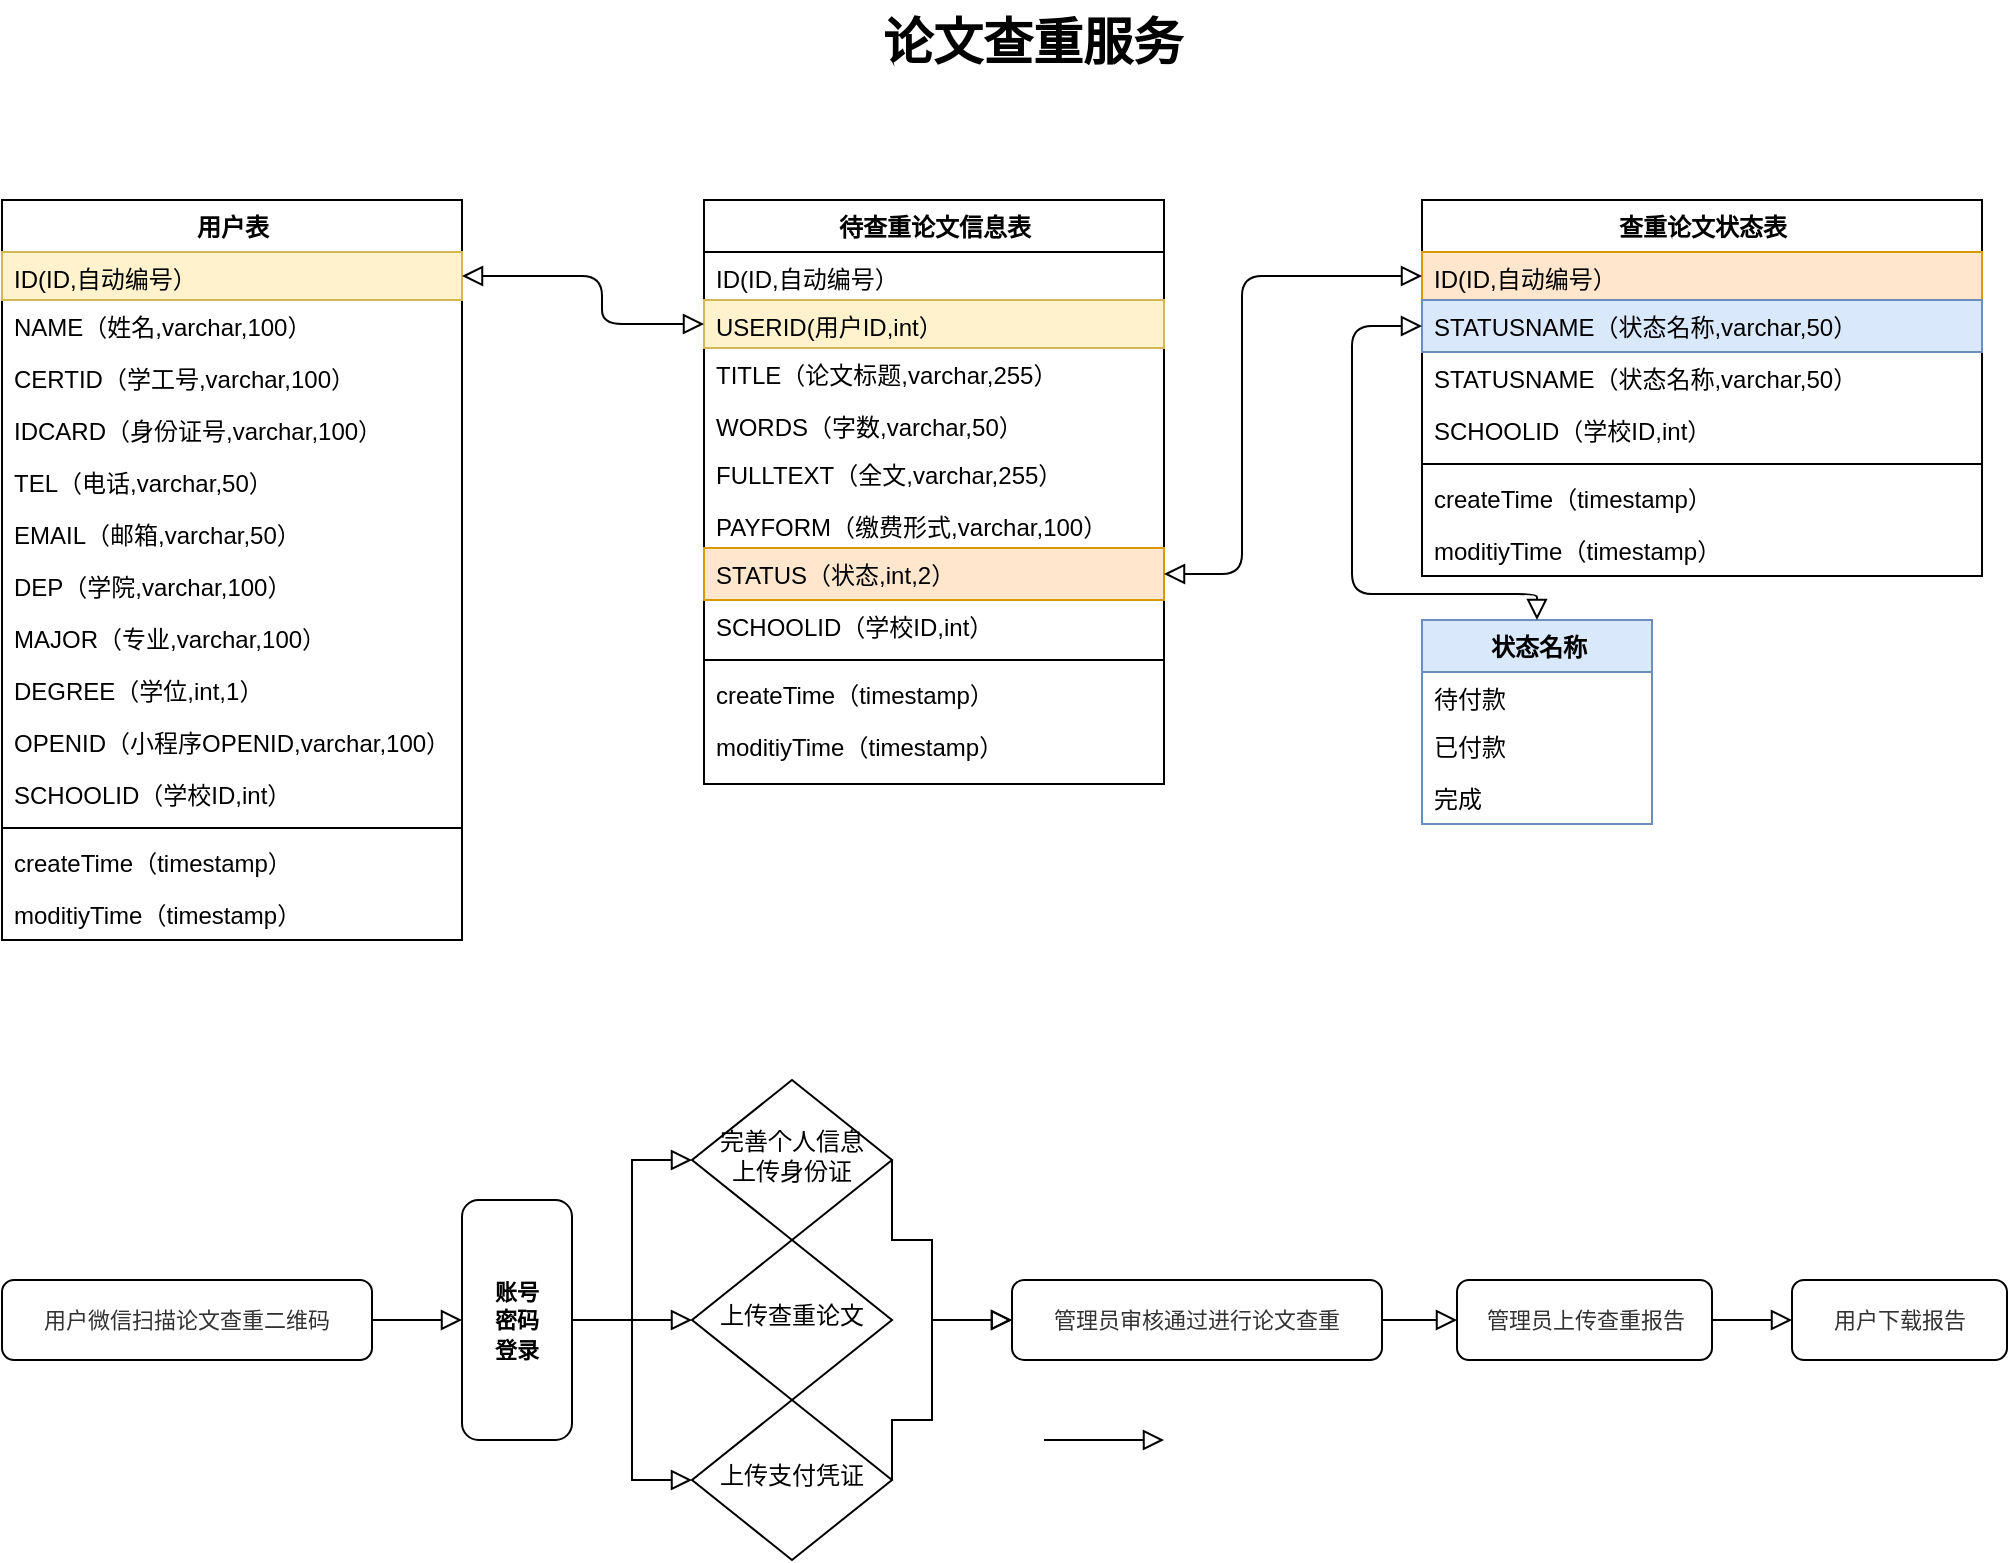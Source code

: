 <mxfile version="14.0.4" type="github">
  <diagram name="Page-1" id="9f46799a-70d6-7492-0946-bef42562c5a5">
    <mxGraphModel dx="2254" dy="843" grid="1" gridSize="10" guides="1" tooltips="1" connect="1" arrows="1" fold="1" page="1" pageScale="1" pageWidth="1100" pageHeight="850" background="#ffffff" math="0" shadow="0">
      <root>
        <mxCell id="0" />
        <mxCell id="1" parent="0" />
        <mxCell id="78961159f06e98e8-17" value="用户表" style="swimlane;html=1;fontStyle=1;align=center;verticalAlign=top;childLayout=stackLayout;horizontal=1;startSize=26;horizontalStack=0;resizeParent=1;resizeLast=0;collapsible=1;marginBottom=0;swimlaneFillColor=#ffffff;rounded=0;shadow=0;comic=0;labelBackgroundColor=none;strokeWidth=1;fillColor=none;fontFamily=Verdana;fontSize=12" parent="1" vertex="1">
          <mxGeometry x="55" y="100" width="230" height="370" as="geometry" />
        </mxCell>
        <mxCell id="fv30kqONhBUnfQ6e0FZD-2" value="ID(ID,自动编号）" style="text;html=1;strokeColor=#d6b656;fillColor=#fff2cc;align=left;verticalAlign=top;spacingLeft=4;spacingRight=4;whiteSpace=wrap;overflow=hidden;rotatable=0;points=[[0,0.5],[1,0.5]];portConstraint=eastwest;" vertex="1" parent="78961159f06e98e8-17">
          <mxGeometry y="26" width="230" height="24" as="geometry" />
        </mxCell>
        <mxCell id="fv30kqONhBUnfQ6e0FZD-4" value="NAME（姓名,varchar,100）" style="text;html=1;strokeColor=none;fillColor=none;align=left;verticalAlign=top;spacingLeft=4;spacingRight=4;whiteSpace=wrap;overflow=hidden;rotatable=0;points=[[0,0.5],[1,0.5]];portConstraint=eastwest;" vertex="1" parent="78961159f06e98e8-17">
          <mxGeometry y="50" width="230" height="26" as="geometry" />
        </mxCell>
        <mxCell id="78961159f06e98e8-21" value="CERTID（学工号,varchar,100）" style="text;html=1;strokeColor=none;fillColor=none;align=left;verticalAlign=top;spacingLeft=4;spacingRight=4;whiteSpace=wrap;overflow=hidden;rotatable=0;points=[[0,0.5],[1,0.5]];portConstraint=eastwest;" parent="78961159f06e98e8-17" vertex="1">
          <mxGeometry y="76" width="230" height="26" as="geometry" />
        </mxCell>
        <mxCell id="78961159f06e98e8-23" value="IDCARD（身份证号,varchar,100）" style="text;html=1;strokeColor=none;fillColor=none;align=left;verticalAlign=top;spacingLeft=4;spacingRight=4;whiteSpace=wrap;overflow=hidden;rotatable=0;points=[[0,0.5],[1,0.5]];portConstraint=eastwest;" parent="78961159f06e98e8-17" vertex="1">
          <mxGeometry y="102" width="230" height="26" as="geometry" />
        </mxCell>
        <mxCell id="78961159f06e98e8-24" value="TEL（电话,varchar,50）" style="text;html=1;strokeColor=none;fillColor=none;align=left;verticalAlign=top;spacingLeft=4;spacingRight=4;whiteSpace=wrap;overflow=hidden;rotatable=0;points=[[0,0.5],[1,0.5]];portConstraint=eastwest;" parent="78961159f06e98e8-17" vertex="1">
          <mxGeometry y="128" width="230" height="26" as="geometry" />
        </mxCell>
        <mxCell id="fv30kqONhBUnfQ6e0FZD-3" value="EMAIL（邮箱,varchar,50）" style="text;html=1;strokeColor=none;fillColor=none;align=left;verticalAlign=top;spacingLeft=4;spacingRight=4;whiteSpace=wrap;overflow=hidden;rotatable=0;points=[[0,0.5],[1,0.5]];portConstraint=eastwest;" vertex="1" parent="78961159f06e98e8-17">
          <mxGeometry y="154" width="230" height="26" as="geometry" />
        </mxCell>
        <mxCell id="fv30kqONhBUnfQ6e0FZD-5" value="DEP（学院,varchar,100）" style="text;html=1;strokeColor=none;fillColor=none;align=left;verticalAlign=top;spacingLeft=4;spacingRight=4;whiteSpace=wrap;overflow=hidden;rotatable=0;points=[[0,0.5],[1,0.5]];portConstraint=eastwest;" vertex="1" parent="78961159f06e98e8-17">
          <mxGeometry y="180" width="230" height="26" as="geometry" />
        </mxCell>
        <mxCell id="fv30kqONhBUnfQ6e0FZD-6" value="MAJOR（专业,varchar,100）" style="text;html=1;strokeColor=none;fillColor=none;align=left;verticalAlign=top;spacingLeft=4;spacingRight=4;whiteSpace=wrap;overflow=hidden;rotatable=0;points=[[0,0.5],[1,0.5]];portConstraint=eastwest;" vertex="1" parent="78961159f06e98e8-17">
          <mxGeometry y="206" width="230" height="26" as="geometry" />
        </mxCell>
        <mxCell id="fv30kqONhBUnfQ6e0FZD-7" value="DEGREE（学位,int,1）" style="text;html=1;strokeColor=none;fillColor=none;align=left;verticalAlign=top;spacingLeft=4;spacingRight=4;whiteSpace=wrap;overflow=hidden;rotatable=0;points=[[0,0.5],[1,0.5]];portConstraint=eastwest;" vertex="1" parent="78961159f06e98e8-17">
          <mxGeometry y="232" width="230" height="26" as="geometry" />
        </mxCell>
        <mxCell id="78961159f06e98e8-25" value="OPENID（小程序OPENID,varchar,100）" style="text;html=1;strokeColor=none;fillColor=none;align=left;verticalAlign=top;spacingLeft=4;spacingRight=4;whiteSpace=wrap;overflow=hidden;rotatable=0;points=[[0,0.5],[1,0.5]];portConstraint=eastwest;" parent="78961159f06e98e8-17" vertex="1">
          <mxGeometry y="258" width="230" height="26" as="geometry" />
        </mxCell>
        <mxCell id="78961159f06e98e8-26" value="SCHOOLID（学校ID,int）" style="text;html=1;strokeColor=none;fillColor=none;align=left;verticalAlign=top;spacingLeft=4;spacingRight=4;whiteSpace=wrap;overflow=hidden;rotatable=0;points=[[0,0.5],[1,0.5]];portConstraint=eastwest;" parent="78961159f06e98e8-17" vertex="1">
          <mxGeometry y="284" width="230" height="26" as="geometry" />
        </mxCell>
        <mxCell id="78961159f06e98e8-19" value="" style="line;html=1;strokeWidth=1;fillColor=none;align=left;verticalAlign=middle;spacingTop=-1;spacingLeft=3;spacingRight=3;rotatable=0;labelPosition=right;points=[];portConstraint=eastwest;" parent="78961159f06e98e8-17" vertex="1">
          <mxGeometry y="310" width="230" height="8" as="geometry" />
        </mxCell>
        <mxCell id="78961159f06e98e8-20" value="createTime（timestamp）" style="text;html=1;strokeColor=none;fillColor=none;align=left;verticalAlign=top;spacingLeft=4;spacingRight=4;whiteSpace=wrap;overflow=hidden;rotatable=0;points=[[0,0.5],[1,0.5]];portConstraint=eastwest;" parent="78961159f06e98e8-17" vertex="1">
          <mxGeometry y="318" width="230" height="26" as="geometry" />
        </mxCell>
        <mxCell id="78961159f06e98e8-27" value="moditiyTime（timestamp）" style="text;html=1;strokeColor=none;fillColor=none;align=left;verticalAlign=top;spacingLeft=4;spacingRight=4;whiteSpace=wrap;overflow=hidden;rotatable=0;points=[[0,0.5],[1,0.5]];portConstraint=eastwest;" parent="78961159f06e98e8-17" vertex="1">
          <mxGeometry y="344" width="230" height="26" as="geometry" />
        </mxCell>
        <mxCell id="78961159f06e98e8-30" value="待查重论文信息表" style="swimlane;html=1;fontStyle=1;align=center;verticalAlign=top;childLayout=stackLayout;horizontal=1;startSize=26;horizontalStack=0;resizeParent=1;resizeLast=0;collapsible=1;marginBottom=0;swimlaneFillColor=#ffffff;rounded=0;shadow=0;comic=0;labelBackgroundColor=none;strokeWidth=1;fillColor=none;fontFamily=Verdana;fontSize=12" parent="1" vertex="1">
          <mxGeometry x="406" y="100" width="230" height="292" as="geometry">
            <mxRectangle x="430" y="83" width="130" height="26" as="alternateBounds" />
          </mxGeometry>
        </mxCell>
        <mxCell id="fv30kqONhBUnfQ6e0FZD-8" value="ID(ID,自动编号）" style="text;html=1;strokeColor=none;fillColor=none;align=left;verticalAlign=top;spacingLeft=4;spacingRight=4;whiteSpace=wrap;overflow=hidden;rotatable=0;points=[[0,0.5],[1,0.5]];portConstraint=eastwest;" vertex="1" parent="78961159f06e98e8-30">
          <mxGeometry y="26" width="230" height="24" as="geometry" />
        </mxCell>
        <mxCell id="fv30kqONhBUnfQ6e0FZD-18" value="USERID(用户ID,int）" style="text;html=1;strokeColor=#d6b656;fillColor=#fff2cc;align=left;verticalAlign=top;spacingLeft=4;spacingRight=4;whiteSpace=wrap;overflow=hidden;rotatable=0;points=[[0,0.5],[1,0.5]];portConstraint=eastwest;" vertex="1" parent="78961159f06e98e8-30">
          <mxGeometry y="50" width="230" height="24" as="geometry" />
        </mxCell>
        <mxCell id="78961159f06e98e8-31" value="TITLE（论文标题,varchar,255）" style="text;html=1;strokeColor=none;fillColor=none;align=left;verticalAlign=top;spacingLeft=4;spacingRight=4;whiteSpace=wrap;overflow=hidden;rotatable=0;points=[[0,0.5],[1,0.5]];portConstraint=eastwest;" parent="78961159f06e98e8-30" vertex="1">
          <mxGeometry y="74" width="230" height="26" as="geometry" />
        </mxCell>
        <mxCell id="78961159f06e98e8-32" value="WORDS（字数,varchar,50）" style="text;html=1;strokeColor=none;fillColor=none;align=left;verticalAlign=top;spacingLeft=4;spacingRight=4;whiteSpace=wrap;overflow=hidden;rotatable=0;points=[[0,0.5],[1,0.5]];portConstraint=eastwest;" parent="78961159f06e98e8-30" vertex="1">
          <mxGeometry y="100" width="230" height="24" as="geometry" />
        </mxCell>
        <mxCell id="78961159f06e98e8-33" value="FULLTEXT（全文,varchar,255）" style="text;html=1;strokeColor=none;fillColor=none;align=left;verticalAlign=top;spacingLeft=4;spacingRight=4;whiteSpace=wrap;overflow=hidden;rotatable=0;points=[[0,0.5],[1,0.5]];portConstraint=eastwest;" parent="78961159f06e98e8-30" vertex="1">
          <mxGeometry y="124" width="230" height="26" as="geometry" />
        </mxCell>
        <mxCell id="78961159f06e98e8-36" value="PAYFORM（缴费形式,varchar,100）" style="text;html=1;strokeColor=none;fillColor=none;align=left;verticalAlign=top;spacingLeft=4;spacingRight=4;whiteSpace=wrap;overflow=hidden;rotatable=0;points=[[0,0.5],[1,0.5]];portConstraint=eastwest;" parent="78961159f06e98e8-30" vertex="1">
          <mxGeometry y="150" width="230" height="24" as="geometry" />
        </mxCell>
        <mxCell id="78961159f06e98e8-37" value="STATUS（状态,int,2）" style="text;html=1;strokeColor=#d79b00;fillColor=#ffe6cc;align=left;verticalAlign=top;spacingLeft=4;spacingRight=4;whiteSpace=wrap;overflow=hidden;rotatable=0;points=[[0,0.5],[1,0.5]];portConstraint=eastwest;" parent="78961159f06e98e8-30" vertex="1">
          <mxGeometry y="174" width="230" height="26" as="geometry" />
        </mxCell>
        <mxCell id="fv30kqONhBUnfQ6e0FZD-15" value="SCHOOLID（学校ID,int）" style="text;html=1;strokeColor=none;fillColor=none;align=left;verticalAlign=top;spacingLeft=4;spacingRight=4;whiteSpace=wrap;overflow=hidden;rotatable=0;points=[[0,0.5],[1,0.5]];portConstraint=eastwest;" vertex="1" parent="78961159f06e98e8-30">
          <mxGeometry y="200" width="230" height="26" as="geometry" />
        </mxCell>
        <mxCell id="78961159f06e98e8-38" value="" style="line;html=1;strokeWidth=1;fillColor=none;align=left;verticalAlign=middle;spacingTop=-1;spacingLeft=3;spacingRight=3;rotatable=0;labelPosition=right;points=[];portConstraint=eastwest;" parent="78961159f06e98e8-30" vertex="1">
          <mxGeometry y="226" width="230" height="8" as="geometry" />
        </mxCell>
        <mxCell id="fv30kqONhBUnfQ6e0FZD-9" value="createTime（timestamp）" style="text;html=1;strokeColor=none;fillColor=none;align=left;verticalAlign=top;spacingLeft=4;spacingRight=4;whiteSpace=wrap;overflow=hidden;rotatable=0;points=[[0,0.5],[1,0.5]];portConstraint=eastwest;" vertex="1" parent="78961159f06e98e8-30">
          <mxGeometry y="234" width="230" height="26" as="geometry" />
        </mxCell>
        <mxCell id="fv30kqONhBUnfQ6e0FZD-10" value="moditiyTime（timestamp）" style="text;html=1;strokeColor=none;fillColor=none;align=left;verticalAlign=top;spacingLeft=4;spacingRight=4;whiteSpace=wrap;overflow=hidden;rotatable=0;points=[[0,0.5],[1,0.5]];portConstraint=eastwest;" vertex="1" parent="78961159f06e98e8-30">
          <mxGeometry y="260" width="230" height="26" as="geometry" />
        </mxCell>
        <mxCell id="78961159f06e98e8-43" value="查重论文状态表" style="swimlane;html=1;fontStyle=1;align=center;verticalAlign=top;childLayout=stackLayout;horizontal=1;startSize=26;horizontalStack=0;resizeParent=1;resizeLast=0;collapsible=1;marginBottom=0;swimlaneFillColor=#ffffff;rounded=0;shadow=0;comic=0;labelBackgroundColor=none;strokeWidth=1;fillColor=none;fontFamily=Verdana;fontSize=12" parent="1" vertex="1">
          <mxGeometry x="765" y="100" width="280" height="188" as="geometry" />
        </mxCell>
        <mxCell id="fv30kqONhBUnfQ6e0FZD-13" value="ID(ID,自动编号）" style="text;html=1;strokeColor=#d79b00;fillColor=#ffe6cc;align=left;verticalAlign=top;spacingLeft=4;spacingRight=4;whiteSpace=wrap;overflow=hidden;rotatable=0;points=[[0,0.5],[1,0.5]];portConstraint=eastwest;" vertex="1" parent="78961159f06e98e8-43">
          <mxGeometry y="26" width="280" height="24" as="geometry" />
        </mxCell>
        <mxCell id="78961159f06e98e8-44" value="STATUSNAME（状态名称,varchar,50）" style="text;html=1;strokeColor=#6c8ebf;fillColor=#dae8fc;align=left;verticalAlign=top;spacingLeft=4;spacingRight=4;whiteSpace=wrap;overflow=hidden;rotatable=0;points=[[0,0.5],[1,0.5]];portConstraint=eastwest;" parent="78961159f06e98e8-43" vertex="1">
          <mxGeometry y="50" width="280" height="26" as="geometry" />
        </mxCell>
        <mxCell id="78961159f06e98e8-45" value="STATUSNAME（状态名称,varchar,50）" style="text;html=1;strokeColor=none;fillColor=none;align=left;verticalAlign=top;spacingLeft=4;spacingRight=4;whiteSpace=wrap;overflow=hidden;rotatable=0;points=[[0,0.5],[1,0.5]];portConstraint=eastwest;" parent="78961159f06e98e8-43" vertex="1">
          <mxGeometry y="76" width="280" height="26" as="geometry" />
        </mxCell>
        <mxCell id="fv30kqONhBUnfQ6e0FZD-14" value="SCHOOLID（学校ID,int）" style="text;html=1;strokeColor=none;fillColor=none;align=left;verticalAlign=top;spacingLeft=4;spacingRight=4;whiteSpace=wrap;overflow=hidden;rotatable=0;points=[[0,0.5],[1,0.5]];portConstraint=eastwest;" vertex="1" parent="78961159f06e98e8-43">
          <mxGeometry y="102" width="280" height="26" as="geometry" />
        </mxCell>
        <mxCell id="78961159f06e98e8-51" value="" style="line;html=1;strokeWidth=1;fillColor=none;align=left;verticalAlign=middle;spacingTop=-1;spacingLeft=3;spacingRight=3;rotatable=0;labelPosition=right;points=[];portConstraint=eastwest;" parent="78961159f06e98e8-43" vertex="1">
          <mxGeometry y="128" width="280" height="8" as="geometry" />
        </mxCell>
        <mxCell id="fv30kqONhBUnfQ6e0FZD-11" value="createTime（timestamp）" style="text;html=1;strokeColor=none;fillColor=none;align=left;verticalAlign=top;spacingLeft=4;spacingRight=4;whiteSpace=wrap;overflow=hidden;rotatable=0;points=[[0,0.5],[1,0.5]];portConstraint=eastwest;" vertex="1" parent="78961159f06e98e8-43">
          <mxGeometry y="136" width="280" height="26" as="geometry" />
        </mxCell>
        <mxCell id="fv30kqONhBUnfQ6e0FZD-12" value="moditiyTime（timestamp）" style="text;html=1;strokeColor=none;fillColor=none;align=left;verticalAlign=top;spacingLeft=4;spacingRight=4;whiteSpace=wrap;overflow=hidden;rotatable=0;points=[[0,0.5],[1,0.5]];portConstraint=eastwest;" vertex="1" parent="78961159f06e98e8-43">
          <mxGeometry y="162" width="280" height="26" as="geometry" />
        </mxCell>
        <mxCell id="fv30kqONhBUnfQ6e0FZD-1" value="论文查重服务" style="text;html=1;align=center;verticalAlign=middle;resizable=0;points=[];autosize=1;fontSize=25;fontStyle=1" vertex="1" parent="1">
          <mxGeometry x="485" width="170" height="40" as="geometry" />
        </mxCell>
        <mxCell id="fv30kqONhBUnfQ6e0FZD-16" style="edgeStyle=orthogonalEdgeStyle;html=1;labelBackgroundColor=none;startFill=0;startSize=8;endArrow=block;endFill=0;endSize=8;fontFamily=Verdana;fontSize=12;startArrow=block;rounded=1;" edge="1" parent="1" source="78961159f06e98e8-37" target="fv30kqONhBUnfQ6e0FZD-13">
          <mxGeometry relative="1" as="geometry">
            <Array as="points">
              <mxPoint x="675" y="287" />
              <mxPoint x="675" y="138" />
            </Array>
            <mxPoint x="825" y="319.0" as="sourcePoint" />
            <mxPoint x="675" y="147" as="targetPoint" />
          </mxGeometry>
        </mxCell>
        <mxCell id="fv30kqONhBUnfQ6e0FZD-17" style="edgeStyle=orthogonalEdgeStyle;html=1;labelBackgroundColor=none;startFill=0;startSize=8;endArrow=block;endFill=0;endSize=8;fontFamily=Verdana;fontSize=12;startArrow=block;exitX=1;exitY=0.5;exitDx=0;exitDy=0;rounded=1;" edge="1" parent="1" source="fv30kqONhBUnfQ6e0FZD-2" target="fv30kqONhBUnfQ6e0FZD-18">
          <mxGeometry relative="1" as="geometry">
            <Array as="points">
              <mxPoint x="355" y="138" />
              <mxPoint x="355" y="162" />
            </Array>
            <mxPoint x="305" y="204.8" as="sourcePoint" />
            <mxPoint x="442.2" y="37.04" as="targetPoint" />
          </mxGeometry>
        </mxCell>
        <mxCell id="fv30kqONhBUnfQ6e0FZD-19" value="状态名称" style="swimlane;html=1;fontStyle=1;align=center;verticalAlign=top;childLayout=stackLayout;horizontal=1;startSize=26;horizontalStack=0;resizeParent=1;resizeLast=0;collapsible=1;marginBottom=0;swimlaneFillColor=#ffffff;rounded=0;shadow=0;comic=0;labelBackgroundColor=none;strokeWidth=1;fillColor=#dae8fc;fontFamily=Verdana;fontSize=12;strokeColor=#6c8ebf;" vertex="1" parent="1">
          <mxGeometry x="765" y="310" width="115" height="102" as="geometry" />
        </mxCell>
        <mxCell id="fv30kqONhBUnfQ6e0FZD-20" value="待付款" style="text;html=1;align=left;verticalAlign=top;spacingLeft=4;spacingRight=4;whiteSpace=wrap;overflow=hidden;rotatable=0;points=[[0,0.5],[1,0.5]];portConstraint=eastwest;" vertex="1" parent="fv30kqONhBUnfQ6e0FZD-19">
          <mxGeometry y="26" width="115" height="24" as="geometry" />
        </mxCell>
        <mxCell id="fv30kqONhBUnfQ6e0FZD-21" value="已付款" style="text;html=1;strokeColor=none;fillColor=none;align=left;verticalAlign=top;spacingLeft=4;spacingRight=4;whiteSpace=wrap;overflow=hidden;rotatable=0;points=[[0,0.5],[1,0.5]];portConstraint=eastwest;" vertex="1" parent="fv30kqONhBUnfQ6e0FZD-19">
          <mxGeometry y="50" width="115" height="26" as="geometry" />
        </mxCell>
        <mxCell id="fv30kqONhBUnfQ6e0FZD-22" value="完成" style="text;html=1;strokeColor=none;fillColor=none;align=left;verticalAlign=top;spacingLeft=4;spacingRight=4;whiteSpace=wrap;overflow=hidden;rotatable=0;points=[[0,0.5],[1,0.5]];portConstraint=eastwest;" vertex="1" parent="fv30kqONhBUnfQ6e0FZD-19">
          <mxGeometry y="76" width="115" height="26" as="geometry" />
        </mxCell>
        <mxCell id="fv30kqONhBUnfQ6e0FZD-27" style="edgeStyle=orthogonalEdgeStyle;html=1;labelBackgroundColor=none;startFill=0;startSize=8;endArrow=block;endFill=0;endSize=8;fontFamily=Verdana;fontSize=12;startArrow=block;rounded=1;" edge="1" parent="1" source="fv30kqONhBUnfQ6e0FZD-19" target="78961159f06e98e8-44">
          <mxGeometry relative="1" as="geometry">
            <Array as="points">
              <mxPoint x="823" y="297" />
              <mxPoint x="730" y="297" />
              <mxPoint x="730" y="163" />
            </Array>
            <mxPoint x="646" y="297" as="sourcePoint" />
            <mxPoint x="775" y="148" as="targetPoint" />
          </mxGeometry>
        </mxCell>
        <mxCell id="fv30kqONhBUnfQ6e0FZD-28" value="&lt;span style=&quot;color: rgb(51 , 51 , 51) ; font-size: 11px ; background-color: rgb(255 , 255 , 255)&quot;&gt;用户微信扫描论文查重二维码&lt;/span&gt;" style="rounded=1;whiteSpace=wrap;html=1;fontSize=11;glass=0;strokeWidth=1;shadow=0;" vertex="1" parent="1">
          <mxGeometry x="55" y="640" width="185" height="40" as="geometry" />
        </mxCell>
        <object label="" id="fv30kqONhBUnfQ6e0FZD-29">
          <mxCell style="edgeStyle=orthogonalEdgeStyle;rounded=0;html=1;jettySize=auto;orthogonalLoop=1;fontSize=11;endArrow=block;endFill=0;endSize=8;strokeWidth=1;shadow=0;labelBackgroundColor=none;fontStyle=1;exitX=1;exitY=0.5;exitDx=0;exitDy=0;entryX=0;entryY=0.5;entryDx=0;entryDy=0;" edge="1" parent="1" source="fv30kqONhBUnfQ6e0FZD-28" target="fv30kqONhBUnfQ6e0FZD-32">
            <mxGeometry y="10" relative="1" as="geometry">
              <mxPoint as="offset" />
              <mxPoint x="420" y="640" as="sourcePoint" />
              <mxPoint x="280" y="660" as="targetPoint" />
            </mxGeometry>
          </mxCell>
        </object>
        <mxCell id="fv30kqONhBUnfQ6e0FZD-30" value="完善个人信息&lt;br&gt;上传身份证" style="rhombus;whiteSpace=wrap;html=1;shadow=0;fontFamily=Helvetica;fontSize=12;align=center;strokeWidth=1;spacing=6;spacingTop=-4;" vertex="1" parent="1">
          <mxGeometry x="400" y="540" width="100" height="80" as="geometry" />
        </mxCell>
        <mxCell id="fv30kqONhBUnfQ6e0FZD-32" value="&lt;span style=&quot;font-size: 11px ; font-weight: 700&quot;&gt;账号&lt;br&gt;密码&lt;br&gt;登录&lt;/span&gt;" style="rounded=1;whiteSpace=wrap;html=1;fontSize=12;glass=0;strokeWidth=1;shadow=0;" vertex="1" parent="1">
          <mxGeometry x="285" y="600" width="55" height="120" as="geometry" />
        </mxCell>
        <mxCell id="fv30kqONhBUnfQ6e0FZD-33" value="上传支付凭证" style="rhombus;whiteSpace=wrap;html=1;shadow=0;fontFamily=Helvetica;fontSize=12;align=center;strokeWidth=1;spacing=6;spacingTop=-4;" vertex="1" parent="1">
          <mxGeometry x="400" y="700" width="100" height="80" as="geometry" />
        </mxCell>
        <object label="" id="fv30kqONhBUnfQ6e0FZD-34">
          <mxCell style="edgeStyle=orthogonalEdgeStyle;rounded=0;html=1;jettySize=auto;orthogonalLoop=1;fontSize=11;endArrow=block;endFill=0;endSize=8;strokeWidth=1;shadow=0;labelBackgroundColor=none;fontStyle=1;exitX=1;exitY=0.5;exitDx=0;exitDy=0;entryX=0;entryY=0.5;entryDx=0;entryDy=0;" edge="1" parent="1" source="fv30kqONhBUnfQ6e0FZD-32" target="fv30kqONhBUnfQ6e0FZD-30">
            <mxGeometry y="10" relative="1" as="geometry">
              <mxPoint as="offset" />
              <mxPoint x="490" y="620" as="sourcePoint" />
              <mxPoint x="750" y="710" as="targetPoint" />
              <Array as="points">
                <mxPoint x="370" y="660" />
                <mxPoint x="370" y="580" />
              </Array>
            </mxGeometry>
          </mxCell>
        </object>
        <object label="" id="fv30kqONhBUnfQ6e0FZD-35">
          <mxCell style="edgeStyle=orthogonalEdgeStyle;rounded=0;html=1;jettySize=auto;orthogonalLoop=1;fontSize=11;endArrow=block;endFill=0;endSize=8;strokeWidth=1;shadow=0;labelBackgroundColor=none;fontStyle=1;exitX=1;exitY=0.5;exitDx=0;exitDy=0;entryX=0;entryY=0.5;entryDx=0;entryDy=0;" edge="1" parent="1" source="fv30kqONhBUnfQ6e0FZD-32" target="fv30kqONhBUnfQ6e0FZD-33">
            <mxGeometry y="10" relative="1" as="geometry">
              <mxPoint as="offset" />
              <mxPoint x="350" y="670" as="sourcePoint" />
              <mxPoint x="400" y="630" as="targetPoint" />
              <Array as="points">
                <mxPoint x="370" y="660" />
                <mxPoint x="370" y="740" />
              </Array>
            </mxGeometry>
          </mxCell>
        </object>
        <object label="" id="fv30kqONhBUnfQ6e0FZD-37">
          <mxCell style="edgeStyle=orthogonalEdgeStyle;rounded=0;html=1;jettySize=auto;orthogonalLoop=1;fontSize=11;endArrow=block;endFill=0;endSize=8;strokeWidth=1;shadow=0;labelBackgroundColor=none;fontStyle=1;entryX=0;entryY=0.5;entryDx=0;entryDy=0;exitX=1;exitY=0.5;exitDx=0;exitDy=0;" edge="1" parent="1" source="fv30kqONhBUnfQ6e0FZD-30" target="fv30kqONhBUnfQ6e0FZD-39">
            <mxGeometry y="10" relative="1" as="geometry">
              <mxPoint as="offset" />
              <mxPoint x="490" y="620" as="sourcePoint" />
              <mxPoint x="540" y="670" as="targetPoint" />
              <Array as="points">
                <mxPoint x="520" y="620" />
                <mxPoint x="520" y="660" />
              </Array>
            </mxGeometry>
          </mxCell>
        </object>
        <object label="" id="fv30kqONhBUnfQ6e0FZD-38">
          <mxCell style="edgeStyle=orthogonalEdgeStyle;rounded=0;html=1;jettySize=auto;orthogonalLoop=1;fontSize=11;endArrow=block;endFill=0;endSize=8;strokeWidth=1;shadow=0;labelBackgroundColor=none;fontStyle=1;exitX=1;exitY=0.5;exitDx=0;exitDy=0;entryX=0;entryY=0.5;entryDx=0;entryDy=0;" edge="1" parent="1" source="fv30kqONhBUnfQ6e0FZD-33" target="fv30kqONhBUnfQ6e0FZD-39">
            <mxGeometry y="10" relative="1" as="geometry">
              <mxPoint as="offset" />
              <mxPoint x="490" y="710" as="sourcePoint" />
              <mxPoint x="540" y="670" as="targetPoint" />
              <Array as="points">
                <mxPoint x="520" y="710" />
                <mxPoint x="520" y="660" />
              </Array>
            </mxGeometry>
          </mxCell>
        </object>
        <mxCell id="fv30kqONhBUnfQ6e0FZD-39" value="&lt;span style=&quot;color: rgb(51 , 51 , 51) ; font-size: 11px ; background-color: rgb(255 , 255 , 255)&quot;&gt;管理员审核通过进行论文查重&lt;/span&gt;" style="rounded=1;whiteSpace=wrap;html=1;fontSize=11;glass=0;strokeWidth=1;shadow=0;" vertex="1" parent="1">
          <mxGeometry x="560" y="640" width="185" height="40" as="geometry" />
        </mxCell>
        <object label="" id="fv30kqONhBUnfQ6e0FZD-40">
          <mxCell style="edgeStyle=orthogonalEdgeStyle;rounded=0;html=1;jettySize=auto;orthogonalLoop=1;fontSize=11;endArrow=block;endFill=0;endSize=8;strokeWidth=1;shadow=0;labelBackgroundColor=none;fontStyle=1;" edge="1" parent="1" source="fv30kqONhBUnfQ6e0FZD-39" target="fv30kqONhBUnfQ6e0FZD-42">
            <mxGeometry y="10" relative="1" as="geometry">
              <mxPoint as="offset" />
              <mxPoint x="735" y="660" as="sourcePoint" />
              <mxPoint x="810" y="660" as="targetPoint" />
              <Array as="points" />
            </mxGeometry>
          </mxCell>
        </object>
        <mxCell id="fv30kqONhBUnfQ6e0FZD-42" value="&lt;span style=&quot;color: rgb(51 , 51 , 51) ; font-size: 11px ; background-color: rgb(255 , 255 , 255)&quot;&gt;管理员上传查重报告&lt;/span&gt;" style="rounded=1;whiteSpace=wrap;html=1;fontSize=11;glass=0;strokeWidth=1;shadow=0;" vertex="1" parent="1">
          <mxGeometry x="782.5" y="640" width="127.5" height="40" as="geometry" />
        </mxCell>
        <mxCell id="fv30kqONhBUnfQ6e0FZD-45" value="&lt;span style=&quot;color: rgb(51 , 51 , 51) ; font-size: 11px ; background-color: rgb(255 , 255 , 255)&quot;&gt;用户下载报告&lt;/span&gt;" style="rounded=1;whiteSpace=wrap;html=1;fontSize=11;glass=0;strokeWidth=1;shadow=0;" vertex="1" parent="1">
          <mxGeometry x="950" y="640" width="107.5" height="40" as="geometry" />
        </mxCell>
        <object label="" id="fv30kqONhBUnfQ6e0FZD-46">
          <mxCell style="edgeStyle=orthogonalEdgeStyle;rounded=0;html=1;jettySize=auto;orthogonalLoop=1;fontSize=11;endArrow=block;endFill=0;endSize=8;strokeWidth=1;shadow=0;labelBackgroundColor=none;fontStyle=1;entryX=0;entryY=0.5;entryDx=0;entryDy=0;" edge="1" parent="1" source="fv30kqONhBUnfQ6e0FZD-42" target="fv30kqONhBUnfQ6e0FZD-45">
            <mxGeometry y="10" relative="1" as="geometry">
              <mxPoint as="offset" />
              <mxPoint x="890" y="659.5" as="sourcePoint" />
              <mxPoint x="927.5" y="659.5" as="targetPoint" />
              <Array as="points" />
            </mxGeometry>
          </mxCell>
        </object>
        <mxCell id="fv30kqONhBUnfQ6e0FZD-47" value="上传查重论文" style="rhombus;whiteSpace=wrap;html=1;shadow=0;fontFamily=Helvetica;fontSize=12;align=center;strokeWidth=1;spacing=6;spacingTop=-4;" vertex="1" parent="1">
          <mxGeometry x="400" y="620" width="100" height="80" as="geometry" />
        </mxCell>
        <object label="" id="fv30kqONhBUnfQ6e0FZD-48">
          <mxCell style="edgeStyle=orthogonalEdgeStyle;rounded=0;html=1;jettySize=auto;orthogonalLoop=1;fontSize=11;endArrow=block;endFill=0;endSize=8;strokeWidth=1;shadow=0;labelBackgroundColor=none;fontStyle=1;exitX=1;exitY=0.5;exitDx=0;exitDy=0;entryX=0;entryY=0.5;entryDx=0;entryDy=0;" edge="1" parent="1" source="fv30kqONhBUnfQ6e0FZD-32" target="fv30kqONhBUnfQ6e0FZD-47">
            <mxGeometry y="10" relative="1" as="geometry">
              <mxPoint as="offset" />
              <mxPoint x="350" y="670" as="sourcePoint" />
              <mxPoint x="410" y="750" as="targetPoint" />
              <Array as="points">
                <mxPoint x="360" y="660" />
                <mxPoint x="360" y="660" />
              </Array>
            </mxGeometry>
          </mxCell>
        </object>
        <object label="" id="fv30kqONhBUnfQ6e0FZD-49">
          <mxCell style="edgeStyle=orthogonalEdgeStyle;rounded=0;html=1;jettySize=auto;orthogonalLoop=1;fontSize=11;endArrow=block;endFill=0;endSize=8;strokeWidth=1;shadow=0;labelBackgroundColor=none;fontStyle=1;exitX=1;exitY=0.5;exitDx=0;exitDy=0;entryX=0;entryY=0.5;entryDx=0;entryDy=0;" edge="1" parent="1">
            <mxGeometry y="10" relative="1" as="geometry">
              <mxPoint as="offset" />
              <mxPoint x="576" y="720" as="sourcePoint" />
              <mxPoint x="636" y="720" as="targetPoint" />
              <Array as="points">
                <mxPoint x="596" y="720" />
                <mxPoint x="596" y="720" />
              </Array>
            </mxGeometry>
          </mxCell>
        </object>
      </root>
    </mxGraphModel>
  </diagram>
</mxfile>
